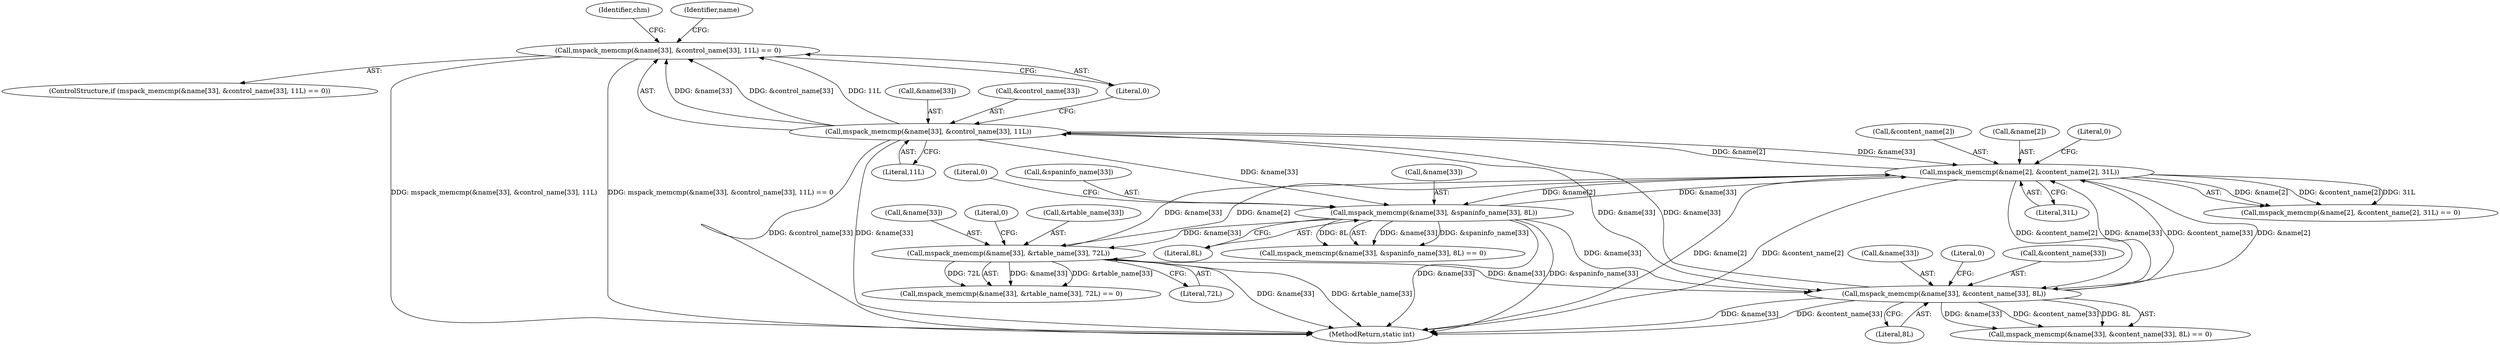 digraph "0_libmspack_72e70a921f0f07fee748aec2274b30784e1d312a@API" {
"1000960" [label="(Call,mspack_memcmp(&name[33], &control_name[33], 11L) == 0)"];
"1000961" [label="(Call,mspack_memcmp(&name[33], &control_name[33], 11L))"];
"1000925" [label="(Call,mspack_memcmp(&name[2], &content_name[2], 31L))"];
"1000939" [label="(Call,mspack_memcmp(&name[33], &content_name[33], 8L))"];
"1001005" [label="(Call,mspack_memcmp(&name[33], &rtable_name[33], 72L))"];
"1000983" [label="(Call,mspack_memcmp(&name[33], &spaninfo_name[33], 8L))"];
"1000940" [label="(Call,&name[33])"];
"1001014" [label="(Literal,72L)"];
"1000976" [label="(Identifier,chm)"];
"1000930" [label="(Call,&content_name[2])"];
"1000926" [label="(Call,&name[2])"];
"1001010" [label="(Call,&rtable_name[33])"];
"1000960" [label="(Call,mspack_memcmp(&name[33], &control_name[33], 11L) == 0)"];
"1000925" [label="(Call,mspack_memcmp(&name[2], &content_name[2], 31L))"];
"1000961" [label="(Call,mspack_memcmp(&name[33], &control_name[33], 11L))"];
"1000959" [label="(ControlStructure,if (mspack_memcmp(&name[33], &control_name[33], 11L) == 0))"];
"1000984" [label="(Call,&name[33])"];
"1000982" [label="(Call,mspack_memcmp(&name[33], &spaninfo_name[33], 8L) == 0)"];
"1000993" [label="(Literal,0)"];
"1001005" [label="(Call,mspack_memcmp(&name[33], &rtable_name[33], 72L))"];
"1000948" [label="(Literal,8L)"];
"1000962" [label="(Call,&name[33])"];
"1000986" [label="(Identifier,name)"];
"1000935" [label="(Literal,0)"];
"1000983" [label="(Call,mspack_memcmp(&name[33], &spaninfo_name[33], 8L))"];
"1000966" [label="(Call,&control_name[33])"];
"1000992" [label="(Literal,8L)"];
"1000939" [label="(Call,mspack_memcmp(&name[33], &content_name[33], 8L))"];
"1000949" [label="(Literal,0)"];
"1000924" [label="(Call,mspack_memcmp(&name[2], &content_name[2], 31L) == 0)"];
"1000944" [label="(Call,&content_name[33])"];
"1001071" [label="(MethodReturn,static int)"];
"1001006" [label="(Call,&name[33])"];
"1000934" [label="(Literal,31L)"];
"1000938" [label="(Call,mspack_memcmp(&name[33], &content_name[33], 8L) == 0)"];
"1000971" [label="(Literal,0)"];
"1000988" [label="(Call,&spaninfo_name[33])"];
"1001015" [label="(Literal,0)"];
"1001004" [label="(Call,mspack_memcmp(&name[33], &rtable_name[33], 72L) == 0)"];
"1000970" [label="(Literal,11L)"];
"1000960" -> "1000959"  [label="AST: "];
"1000960" -> "1000971"  [label="CFG: "];
"1000961" -> "1000960"  [label="AST: "];
"1000971" -> "1000960"  [label="AST: "];
"1000976" -> "1000960"  [label="CFG: "];
"1000986" -> "1000960"  [label="CFG: "];
"1000960" -> "1001071"  [label="DDG: mspack_memcmp(&name[33], &control_name[33], 11L)"];
"1000960" -> "1001071"  [label="DDG: mspack_memcmp(&name[33], &control_name[33], 11L) == 0"];
"1000961" -> "1000960"  [label="DDG: &name[33]"];
"1000961" -> "1000960"  [label="DDG: &control_name[33]"];
"1000961" -> "1000960"  [label="DDG: 11L"];
"1000961" -> "1000970"  [label="CFG: "];
"1000962" -> "1000961"  [label="AST: "];
"1000966" -> "1000961"  [label="AST: "];
"1000970" -> "1000961"  [label="AST: "];
"1000971" -> "1000961"  [label="CFG: "];
"1000961" -> "1001071"  [label="DDG: &name[33]"];
"1000961" -> "1001071"  [label="DDG: &control_name[33]"];
"1000961" -> "1000925"  [label="DDG: &name[33]"];
"1000961" -> "1000939"  [label="DDG: &name[33]"];
"1000925" -> "1000961"  [label="DDG: &name[2]"];
"1000939" -> "1000961"  [label="DDG: &name[33]"];
"1000961" -> "1000983"  [label="DDG: &name[33]"];
"1000925" -> "1000924"  [label="AST: "];
"1000925" -> "1000934"  [label="CFG: "];
"1000926" -> "1000925"  [label="AST: "];
"1000930" -> "1000925"  [label="AST: "];
"1000934" -> "1000925"  [label="AST: "];
"1000935" -> "1000925"  [label="CFG: "];
"1000925" -> "1001071"  [label="DDG: &name[2]"];
"1000925" -> "1001071"  [label="DDG: &content_name[2]"];
"1000925" -> "1000924"  [label="DDG: &name[2]"];
"1000925" -> "1000924"  [label="DDG: &content_name[2]"];
"1000925" -> "1000924"  [label="DDG: 31L"];
"1000939" -> "1000925"  [label="DDG: &name[33]"];
"1000939" -> "1000925"  [label="DDG: &content_name[33]"];
"1001005" -> "1000925"  [label="DDG: &name[33]"];
"1000983" -> "1000925"  [label="DDG: &name[33]"];
"1000925" -> "1000939"  [label="DDG: &name[2]"];
"1000925" -> "1000939"  [label="DDG: &content_name[2]"];
"1000925" -> "1000983"  [label="DDG: &name[2]"];
"1000925" -> "1001005"  [label="DDG: &name[2]"];
"1000939" -> "1000938"  [label="AST: "];
"1000939" -> "1000948"  [label="CFG: "];
"1000940" -> "1000939"  [label="AST: "];
"1000944" -> "1000939"  [label="AST: "];
"1000948" -> "1000939"  [label="AST: "];
"1000949" -> "1000939"  [label="CFG: "];
"1000939" -> "1001071"  [label="DDG: &name[33]"];
"1000939" -> "1001071"  [label="DDG: &content_name[33]"];
"1000939" -> "1000938"  [label="DDG: &name[33]"];
"1000939" -> "1000938"  [label="DDG: &content_name[33]"];
"1000939" -> "1000938"  [label="DDG: 8L"];
"1001005" -> "1000939"  [label="DDG: &name[33]"];
"1000983" -> "1000939"  [label="DDG: &name[33]"];
"1001005" -> "1001004"  [label="AST: "];
"1001005" -> "1001014"  [label="CFG: "];
"1001006" -> "1001005"  [label="AST: "];
"1001010" -> "1001005"  [label="AST: "];
"1001014" -> "1001005"  [label="AST: "];
"1001015" -> "1001005"  [label="CFG: "];
"1001005" -> "1001071"  [label="DDG: &name[33]"];
"1001005" -> "1001071"  [label="DDG: &rtable_name[33]"];
"1001005" -> "1001004"  [label="DDG: &name[33]"];
"1001005" -> "1001004"  [label="DDG: &rtable_name[33]"];
"1001005" -> "1001004"  [label="DDG: 72L"];
"1000983" -> "1001005"  [label="DDG: &name[33]"];
"1000983" -> "1000982"  [label="AST: "];
"1000983" -> "1000992"  [label="CFG: "];
"1000984" -> "1000983"  [label="AST: "];
"1000988" -> "1000983"  [label="AST: "];
"1000992" -> "1000983"  [label="AST: "];
"1000993" -> "1000983"  [label="CFG: "];
"1000983" -> "1001071"  [label="DDG: &name[33]"];
"1000983" -> "1001071"  [label="DDG: &spaninfo_name[33]"];
"1000983" -> "1000982"  [label="DDG: &name[33]"];
"1000983" -> "1000982"  [label="DDG: &spaninfo_name[33]"];
"1000983" -> "1000982"  [label="DDG: 8L"];
}
